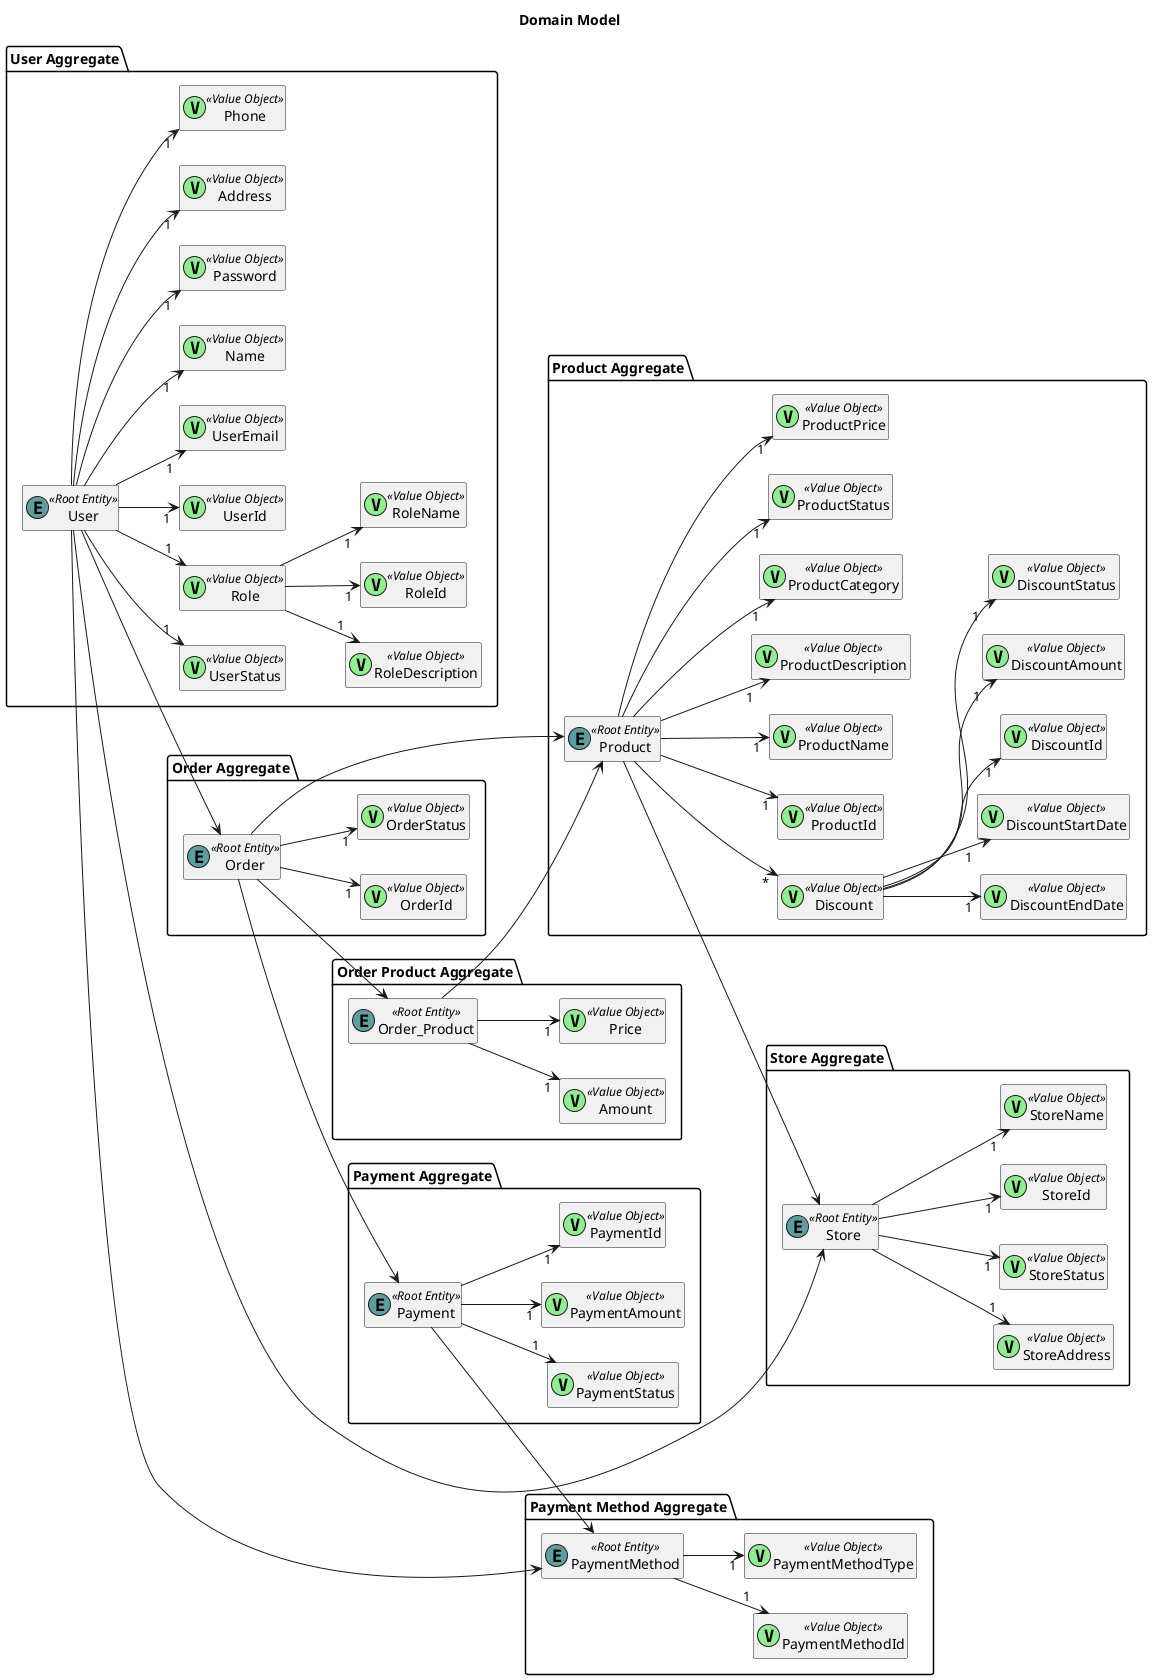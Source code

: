 @startuml
'https://plantuml.com/class-diagram

left to right direction

hide empty members

title Domain Model

package "User Aggregate" {
    class User <<(E, cadetblue) Root Entity>>

    class UserId <<(V, lightgreen) Value Object>>
    class UserEmail <<(V, lightgreen) Value Object>>
    class Name <<(V, lightgreen) Value Object>>
    class Password <<(V, lightgreen) Value Object>>
    class Address <<(V, lightgreen) Value Object>>
    class Phone <<(V, lightgreen) Value Object>>
    class UserStatus <<(V, lightgreen) Value Object>>



    User -->"1" UserEmail
    User -->"1" Name
    User -->"1" Password
    User -->"1" Address
    User -->"1" Phone
    User -->"1" UserStatus
    User -->"1" UserId


    class Role <<(V, lightgreen) Value Object>>
    class RoleId <<(V, lightgreen) Value Object>>
    class RoleName <<(V, lightgreen) Value Object>>
    class RoleDescription <<(V, lightgreen) Value Object>>

    User -->"1" Role
    Role -->"1" RoleId
    Role -->"1" RoleName
    Role -->"1" RoleDescription
}

package "Order Aggregate" {
    class Order <<(E, cadetblue) Root Entity>>
    class OrderId <<(V, lightgreen) Value Object>>
    class OrderStatus <<(V, lightgreen) Value Object>>

    Order -->"1" OrderId
    Order -->"1" OrderStatus
}
package "Order Product Aggregate"{
    class Order_Product <<(E, cadetblue) Root Entity>>
    class Amount <<(V, lightgreen) Value Object>>
    class Price <<(V, lightgreen) Value Object>>

    Order_Product -->"1" Amount
    Order_Product -->"1" Price
}

package "Product Aggregate" {

    class Product <<(E, cadetblue) Root Entity>>
    class ProductId <<(V, lightgreen) Value Object>>
    class ProductName <<(V, lightgreen) Value Object>>
    class ProductDescription <<(V, lightgreen) Value Object>>
    class ProductCategory <<(V, lightgreen) Value Object>>
    class ProductStatus <<(V, lightgreen) Value Object>>
    class ProductPrice <<(V, lightgreen) Value Object>>

    Product -->"1" ProductId
    Product -->"1" ProductName
    Product -->"1" ProductDescription
    Product -->"1" ProductPrice
    Product -->"1" ProductCategory
    Product -->"1" ProductStatus

    class Discount <<(V, lightgreen) Value Object>>
    class DiscountId <<(V, lightgreen) Value Object>>
    class DiscountAmount <<(V, lightgreen) Value Object>>
    class DiscountStatus <<(V, lightgreen) Value Object>>
    class DiscountEndDate <<(V, lightgreen) Value Object>>
    class DiscountStartDate <<(V, lightgreen) Value Object>>

    Product -->"*" Discount
    Discount -->"1" DiscountId
    Discount -->"1" DiscountAmount
    Discount -->"1" DiscountStatus
    Discount -->"1" DiscountEndDate
    Discount -->"1" DiscountStartDate
}

package "Store Aggregate"{

    class Store <<(E, cadetblue) Root Entity>>
    class StoreId <<(V, lightgreen) Value Object>>
    class StoreName <<(V, lightgreen) Value Object>>
    class StoreAddress <<(V, lightgreen) Value Object>>
    class StoreStatus <<(V, lightgreen) Value Object>>

    Store -->"1" StoreId
    Store -->"1" StoreName
    Store -->"1" StoreAddress
    Store -->"1" StoreStatus
}

package "Payment Aggregate" {
    class Payment <<(E, cadetblue) Root Entity>>
    class PaymentId <<(V, lightgreen) Value Object>>
    class PaymentStatus <<(V, lightgreen) Value Object>>
    class PaymentAmount <<(V, lightgreen) Value Object>>

    Payment -->"1" PaymentId
    Payment -->"1" PaymentStatus
    Payment -->"1" PaymentAmount

}

package "Payment Method Aggregate" {
    class PaymentMethod <<(E, cadetblue) Root Entity>>
    class PaymentMethodId <<(V, lightgreen) Value Object>>
    class PaymentMethodType <<(V, lightgreen) Value Object>>

    PaymentMethod -->"1" PaymentMethodId
    PaymentMethod -->"1" PaymentMethodType
}

User --> Order
User --> PaymentMethod
User --> Store

Order --> Product
Order --> Payment
Order --> Order_Product

Product --> Store

Payment --> PaymentMethod

Order_Product --> Product



@enduml
